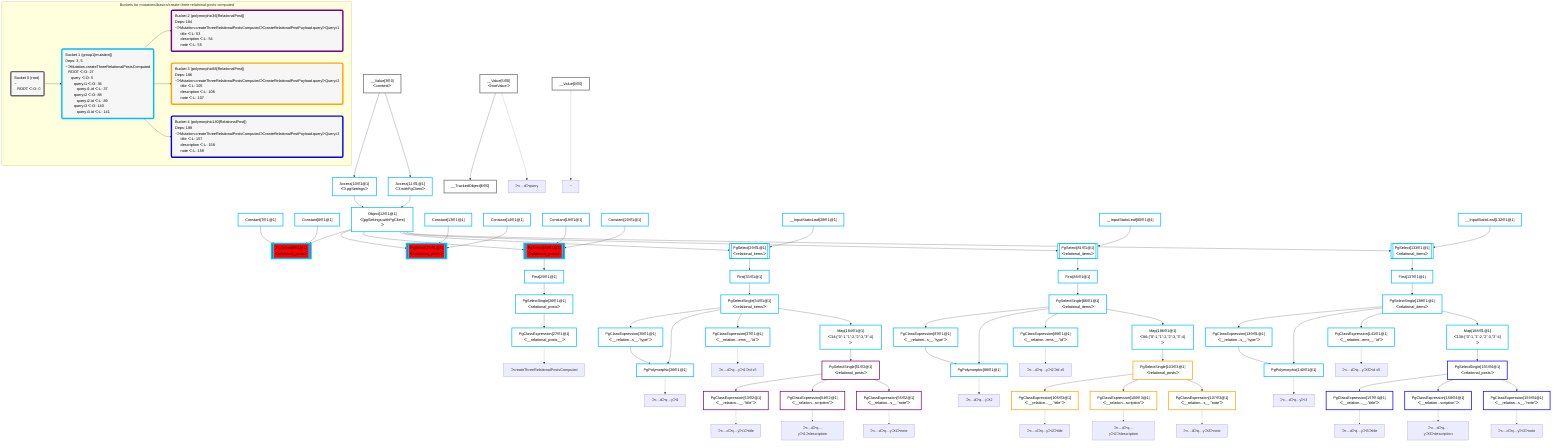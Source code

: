 graph TD
    classDef path fill:#eee,stroke:#000,color:#000
    classDef plan fill:#fff,stroke-width:3px,color:#000
    classDef itemplan fill:#fff,stroke-width:6px,color:#000
    classDef sideeffectplan fill:#f00,stroke-width:6px,color:#000
    classDef bucket fill:#f6f6f6,color:#000,stroke-width:6px,text-align:left


    %% define plans
    __Value0["__Value[0∈0]"]:::plan
    __Value3["__Value[3∈0]<br />ᐸcontextᐳ"]:::plan
    __Value5["__Value[5∈0]<br />ᐸrootValueᐳ"]:::plan
    __TrackedObject6["__TrackedObject[6∈0]"]:::plan
    Constant7["Constant[7∈1@1]"]:::plan
    Constant8["Constant[8∈1@1]"]:::plan
    Access10["Access[10∈1@1]<br />ᐸ3.pgSettingsᐳ"]:::plan
    Access11["Access[11∈1@1]<br />ᐸ3.withPgClientᐳ"]:::plan
    Object12["Object[12∈1@1]<br />ᐸ{pgSettings,withPgClient}ᐳ"]:::plan
    PgSelect9[["PgSelect[9∈1@1]<br />ᐸrelational_postsᐳ"]]:::sideeffectplan
    Constant13["Constant[13∈1@1]"]:::plan
    Constant14["Constant[14∈1@1]"]:::plan
    PgSelect15[["PgSelect[15∈1@1]<br />ᐸrelational_postsᐳ"]]:::sideeffectplan
    Constant19["Constant[19∈1@1]"]:::plan
    Constant20["Constant[20∈1@1]"]:::plan
    PgSelect21[["PgSelect[21∈1@1]<br />ᐸrelational_postsᐳ"]]:::sideeffectplan
    First25["First[25∈1@1]"]:::plan
    PgSelectSingle26["PgSelectSingle[26∈1@1]<br />ᐸrelational_postsᐳ"]:::plan
    PgClassExpression27["PgClassExpression[27∈1@1]<br />ᐸ__relational_posts__ᐳ"]:::plan
    __InputStaticLeaf28["__InputStaticLeaf[28∈1@1]"]:::plan
    PgSelect29[["PgSelect[29∈1@1]<br />ᐸrelational_itemsᐳ"]]:::plan
    First33["First[33∈1@1]"]:::plan
    PgSelectSingle34["PgSelectSingle[34∈1@1]<br />ᐸrelational_itemsᐳ"]:::plan
    PgClassExpression35["PgClassExpression[35∈1@1]<br />ᐸ__relation...s__.”type”ᐳ"]:::plan
    PgPolymorphic36["PgPolymorphic[36∈1@1]"]:::plan
    PgClassExpression37["PgClassExpression[37∈1@1]<br />ᐸ__relation...ems__.”id”ᐳ"]:::plan
    Map184["Map[184∈1@1]<br />ᐸ34:{”0”:1,”1”:2,”2”:3,”3”:4}ᐳ"]:::plan
    PgSelectSingle51["PgSelectSingle[51∈2@1]<br />ᐸrelational_postsᐳ"]:::plan
    PgClassExpression53["PgClassExpression[53∈2@1]<br />ᐸ__relation...__.”title”ᐳ"]:::plan
    PgClassExpression54["PgClassExpression[54∈2@1]<br />ᐸ__relation...scription”ᐳ"]:::plan
    PgClassExpression55["PgClassExpression[55∈2@1]<br />ᐸ__relation...s__.”note”ᐳ"]:::plan
    __InputStaticLeaf80["__InputStaticLeaf[80∈1@1]"]:::plan
    PgSelect81[["PgSelect[81∈1@1]<br />ᐸrelational_itemsᐳ"]]:::plan
    First85["First[85∈1@1]"]:::plan
    PgSelectSingle86["PgSelectSingle[86∈1@1]<br />ᐸrelational_itemsᐳ"]:::plan
    PgClassExpression87["PgClassExpression[87∈1@1]<br />ᐸ__relation...s__.”type”ᐳ"]:::plan
    PgPolymorphic88["PgPolymorphic[88∈1@1]"]:::plan
    PgClassExpression89["PgClassExpression[89∈1@1]<br />ᐸ__relation...ems__.”id”ᐳ"]:::plan
    Map186["Map[186∈1@1]<br />ᐸ86:{”0”:1,”1”:2,”2”:3,”3”:4}ᐳ"]:::plan
    PgSelectSingle103["PgSelectSingle[103∈3@1]<br />ᐸrelational_postsᐳ"]:::plan
    PgClassExpression105["PgClassExpression[105∈3@1]<br />ᐸ__relation...__.”title”ᐳ"]:::plan
    PgClassExpression106["PgClassExpression[106∈3@1]<br />ᐸ__relation...scription”ᐳ"]:::plan
    PgClassExpression107["PgClassExpression[107∈3@1]<br />ᐸ__relation...s__.”note”ᐳ"]:::plan
    __InputStaticLeaf132["__InputStaticLeaf[132∈1@1]"]:::plan
    PgSelect133[["PgSelect[133∈1@1]<br />ᐸrelational_itemsᐳ"]]:::plan
    First137["First[137∈1@1]"]:::plan
    PgSelectSingle138["PgSelectSingle[138∈1@1]<br />ᐸrelational_itemsᐳ"]:::plan
    PgClassExpression139["PgClassExpression[139∈1@1]<br />ᐸ__relation...s__.”type”ᐳ"]:::plan
    PgPolymorphic140["PgPolymorphic[140∈1@1]"]:::plan
    PgClassExpression141["PgClassExpression[141∈1@1]<br />ᐸ__relation...ems__.”id”ᐳ"]:::plan
    Map188["Map[188∈1@1]<br />ᐸ138:{”0”:1,”1”:2,”2”:3,”3”:4}ᐳ"]:::plan
    PgSelectSingle155["PgSelectSingle[155∈4@1]<br />ᐸrelational_postsᐳ"]:::plan
    PgClassExpression157["PgClassExpression[157∈4@1]<br />ᐸ__relation...__.”title”ᐳ"]:::plan
    PgClassExpression158["PgClassExpression[158∈4@1]<br />ᐸ__relation...scription”ᐳ"]:::plan
    PgClassExpression159["PgClassExpression[159∈4@1]<br />ᐸ__relation...s__.”note”ᐳ"]:::plan

    %% plan dependencies
    __Value5 --> __TrackedObject6
    __Value3 --> Access10
    __Value3 --> Access11
    Access10 & Access11 --> Object12
    Object12 & Constant7 & Constant8 --> PgSelect9
    Object12 & Constant13 & Constant14 --> PgSelect15
    Object12 & Constant19 & Constant20 --> PgSelect21
    PgSelect21 --> First25
    First25 --> PgSelectSingle26
    PgSelectSingle26 --> PgClassExpression27
    Object12 & __InputStaticLeaf28 --> PgSelect29
    PgSelect29 --> First33
    First33 --> PgSelectSingle34
    PgSelectSingle34 --> PgClassExpression35
    PgSelectSingle34 & PgClassExpression35 --> PgPolymorphic36
    PgSelectSingle34 --> PgClassExpression37
    PgSelectSingle34 --> Map184
    Map184 --> PgSelectSingle51
    PgSelectSingle51 --> PgClassExpression53
    PgSelectSingle51 --> PgClassExpression54
    PgSelectSingle51 --> PgClassExpression55
    Object12 & __InputStaticLeaf80 --> PgSelect81
    PgSelect81 --> First85
    First85 --> PgSelectSingle86
    PgSelectSingle86 --> PgClassExpression87
    PgSelectSingle86 & PgClassExpression87 --> PgPolymorphic88
    PgSelectSingle86 --> PgClassExpression89
    PgSelectSingle86 --> Map186
    Map186 --> PgSelectSingle103
    PgSelectSingle103 --> PgClassExpression105
    PgSelectSingle103 --> PgClassExpression106
    PgSelectSingle103 --> PgClassExpression107
    Object12 & __InputStaticLeaf132 --> PgSelect133
    PgSelect133 --> First137
    First137 --> PgSelectSingle138
    PgSelectSingle138 --> PgClassExpression139
    PgSelectSingle138 & PgClassExpression139 --> PgPolymorphic140
    PgSelectSingle138 --> PgClassExpression141
    PgSelectSingle138 --> Map188
    Map188 --> PgSelectSingle155
    PgSelectSingle155 --> PgClassExpression157
    PgSelectSingle155 --> PgClassExpression158
    PgSelectSingle155 --> PgClassExpression159

    %% plan-to-path relationships
    P0["~"]
    __Value0 -.-> P0
    P5["ᐳc…dᐳquery"]
    __Value5 -.-> P5
    P27["ᐳcreateThreeRelationalPostsComputed"]
    PgClassExpression27 -.-> P27
    P36["ᐳc…dᐳq…yᐳi1"]
    PgPolymorphic36 -.-> P36
    P37["ᐳc…dᐳq…yᐳi1ᐳid x5"]
    PgClassExpression37 -.-> P37
    P53["ᐳc…dᐳq…yᐳi1ᐳtitle"]
    PgClassExpression53 -.-> P53
    P54["ᐳc…dᐳq…yᐳi1ᐳdescription"]
    PgClassExpression54 -.-> P54
    P55["ᐳc…dᐳq…yᐳi1ᐳnote"]
    PgClassExpression55 -.-> P55
    P88["ᐳc…dᐳq…yᐳi2"]
    PgPolymorphic88 -.-> P88
    P89["ᐳc…dᐳq…yᐳi2ᐳid x5"]
    PgClassExpression89 -.-> P89
    P105["ᐳc…dᐳq…yᐳi2ᐳtitle"]
    PgClassExpression105 -.-> P105
    P106["ᐳc…dᐳq…yᐳi2ᐳdescription"]
    PgClassExpression106 -.-> P106
    P107["ᐳc…dᐳq…yᐳi2ᐳnote"]
    PgClassExpression107 -.-> P107
    P140["ᐳc…dᐳq…yᐳi3"]
    PgPolymorphic140 -.-> P140
    P141["ᐳc…dᐳq…yᐳi3ᐳid x5"]
    PgClassExpression141 -.-> P141
    P157["ᐳc…dᐳq…yᐳi3ᐳtitle"]
    PgClassExpression157 -.-> P157
    P158["ᐳc…dᐳq…yᐳi3ᐳdescription"]
    PgClassExpression158 -.-> P158
    P159["ᐳc…dᐳq…yᐳi3ᐳnote"]
    PgClassExpression159 -.-> P159

    subgraph "Buckets for mutations/basics/create-three-relational-posts-computed"
    Bucket0("Bucket 0 (root)<br />~<br />⠀ROOT ᐸ-O- 0"):::bucket
    classDef bucket0 stroke:#696969
    class Bucket0,__Value0,__Value3,__Value5,__TrackedObject6 bucket0
    Bucket1("Bucket 1 (group1[mutation])<br />Deps: 3, 5<br />~ᐳMutation.createThreeRelationalPostsComputed<br />⠀ROOT ᐸ-O- 27<br />⠀⠀query ᐸ-O- 5<br />⠀⠀⠀query.i1 ᐸ-O- 36<br />⠀⠀⠀⠀query.i1.id ᐸ-L- 37<br />⠀⠀⠀query.i2 ᐸ-O- 88<br />⠀⠀⠀⠀query.i2.id ᐸ-L- 89<br />⠀⠀⠀query.i3 ᐸ-O- 140<br />⠀⠀⠀⠀query.i3.id ᐸ-L- 141"):::bucket
    classDef bucket1 stroke:#00bfff
    class Bucket1,Constant7,Constant8,PgSelect9,Access10,Access11,Object12,Constant13,Constant14,PgSelect15,Constant19,Constant20,PgSelect21,First25,PgSelectSingle26,PgClassExpression27,__InputStaticLeaf28,PgSelect29,First33,PgSelectSingle34,PgClassExpression35,PgPolymorphic36,PgClassExpression37,__InputStaticLeaf80,PgSelect81,First85,PgSelectSingle86,PgClassExpression87,PgPolymorphic88,PgClassExpression89,__InputStaticLeaf132,PgSelect133,First137,PgSelectSingle138,PgClassExpression139,PgPolymorphic140,PgClassExpression141,Map184,Map186,Map188 bucket1
    Bucket2("Bucket 2 (polymorphic36[RelationalPost])<br />Deps: 184<br />~ᐳMutation.createThreeRelationalPostsComputedᐳCreateRelationalPostPayload.queryᐳQuery.i1<br />⠀⠀title ᐸ-L- 53<br />⠀⠀description ᐸ-L- 54<br />⠀⠀note ᐸ-L- 55"):::bucket
    classDef bucket2 stroke:#7f007f
    class Bucket2,PgSelectSingle51,PgClassExpression53,PgClassExpression54,PgClassExpression55 bucket2
    Bucket3("Bucket 3 (polymorphic88[RelationalPost])<br />Deps: 186<br />~ᐳMutation.createThreeRelationalPostsComputedᐳCreateRelationalPostPayload.queryᐳQuery.i2<br />⠀⠀title ᐸ-L- 105<br />⠀⠀description ᐸ-L- 106<br />⠀⠀note ᐸ-L- 107"):::bucket
    classDef bucket3 stroke:#ffa500
    class Bucket3,PgSelectSingle103,PgClassExpression105,PgClassExpression106,PgClassExpression107 bucket3
    Bucket4("Bucket 4 (polymorphic140[RelationalPost])<br />Deps: 188<br />~ᐳMutation.createThreeRelationalPostsComputedᐳCreateRelationalPostPayload.queryᐳQuery.i3<br />⠀⠀title ᐸ-L- 157<br />⠀⠀description ᐸ-L- 158<br />⠀⠀note ᐸ-L- 159"):::bucket
    classDef bucket4 stroke:#0000ff
    class Bucket4,PgSelectSingle155,PgClassExpression157,PgClassExpression158,PgClassExpression159 bucket4
    Bucket0 --> Bucket1
    Bucket1 --> Bucket2 & Bucket3 & Bucket4
    end